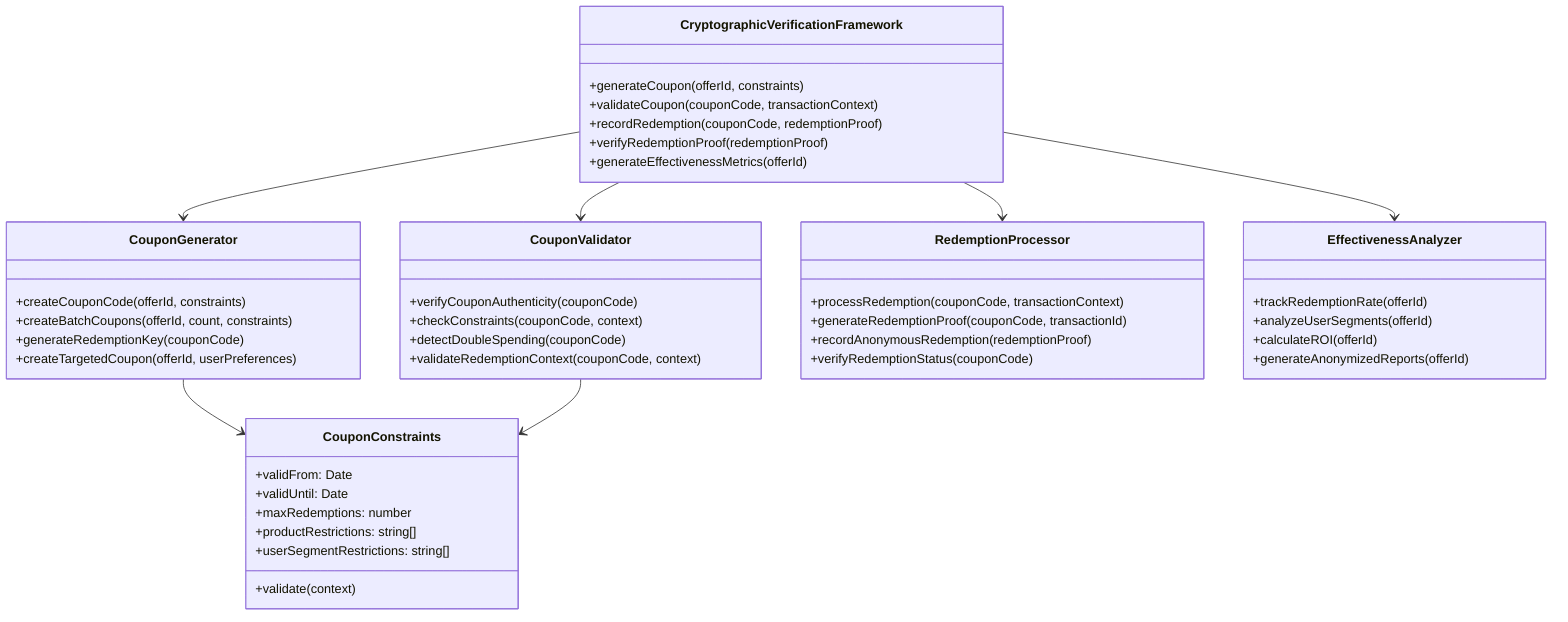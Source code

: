 classDiagram
    class CryptographicVerificationFramework {
        +generateCoupon(offerId, constraints)
        +validateCoupon(couponCode, transactionContext)
        +recordRedemption(couponCode, redemptionProof)
        +verifyRedemptionProof(redemptionProof)
        +generateEffectivenessMetrics(offerId)
    }

    class CouponGenerator {
        +createCouponCode(offerId, constraints)
        +createBatchCoupons(offerId, count, constraints)
        +generateRedemptionKey(couponCode)
        +createTargetedCoupon(offerId, userPreferences)
    }

    class CouponValidator {
        +verifyCouponAuthenticity(couponCode)
        +checkConstraints(couponCode, context)
        +detectDoubleSpending(couponCode)
        +validateRedemptionContext(couponCode, context)
    }

    class RedemptionProcessor {
        +processRedemption(couponCode, transactionContext)
        +generateRedemptionProof(couponCode, transactionId)
        +recordAnonymousRedemption(redemptionProof)
        +verifyRedemptionStatus(couponCode)
    }

    class EffectivenessAnalyzer {
        +trackRedemptionRate(offerId)
        +analyzeUserSegments(offerId)
        +calculateROI(offerId)
        +generateAnonymizedReports(offerId)
    }

    class CouponConstraints {
        +validFrom: Date
        +validUntil: Date
        +maxRedemptions: number
        +productRestrictions: string[]
        +userSegmentRestrictions: string[]
        +validate(context)
    }

    CryptographicVerificationFramework --> CouponGenerator
    CryptographicVerificationFramework --> CouponValidator
    CryptographicVerificationFramework --> RedemptionProcessor
    CryptographicVerificationFramework --> EffectivenessAnalyzer
    CouponGenerator --> CouponConstraints
    CouponValidator --> CouponConstraints